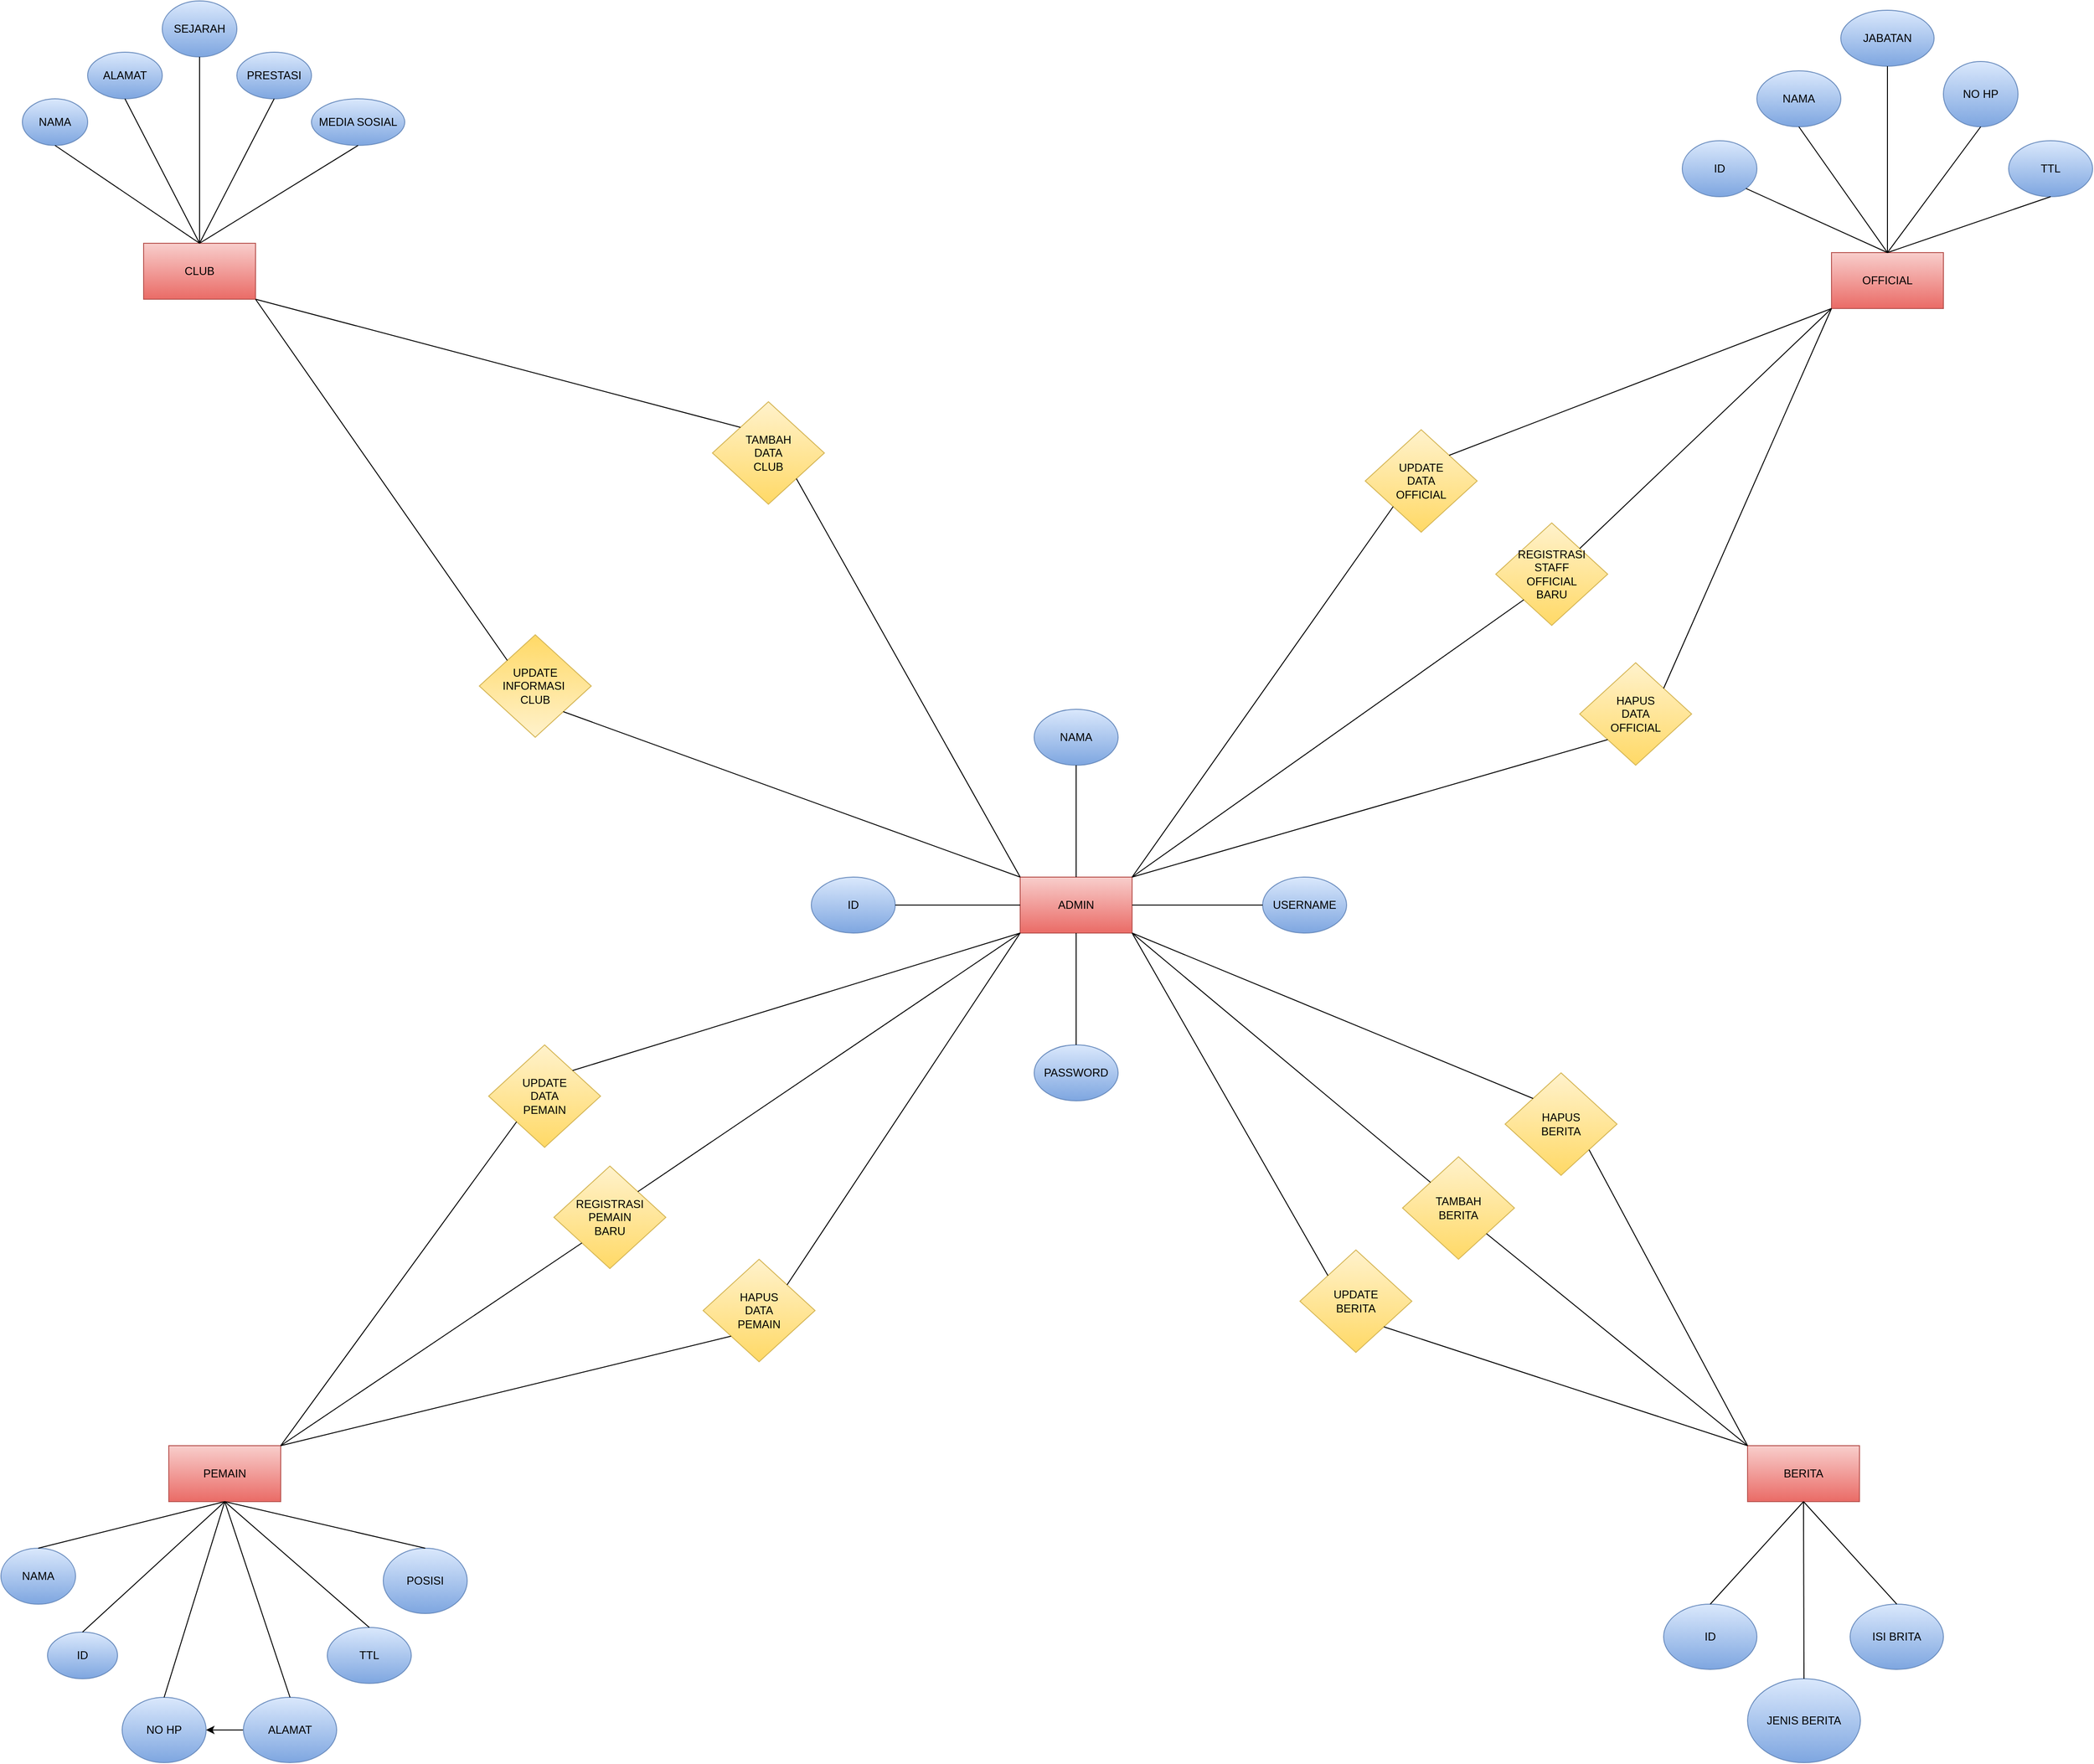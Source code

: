 <mxfile version="17.2.0" type="github">
  <diagram id="qy5e-nrGj7jvqCf47gwL" name="Page-1">
    <mxGraphModel dx="3910" dy="3469" grid="1" gridSize="10" guides="1" tooltips="1" connect="1" arrows="1" fold="1" page="1" pageScale="1" pageWidth="827" pageHeight="1169" math="0" shadow="0">
      <root>
        <mxCell id="0" />
        <mxCell id="1" parent="0" />
        <mxCell id="ZnVp6Wx7zbTZZJjeu_48-119" value="" style="group" vertex="1" connectable="0" parent="1">
          <mxGeometry x="560" y="-430" width="2243" height="1890" as="geometry" />
        </mxCell>
        <mxCell id="ZnVp6Wx7zbTZZJjeu_48-1" value="ADMIN" style="rounded=0;whiteSpace=wrap;html=1;fillColor=#f8cecc;gradientColor=#ea6b66;strokeColor=#b85450;" vertex="1" parent="ZnVp6Wx7zbTZZJjeu_48-119">
          <mxGeometry x="1093" y="940" width="120" height="60" as="geometry" />
        </mxCell>
        <mxCell id="ZnVp6Wx7zbTZZJjeu_48-45" value="TAMBAH&lt;br&gt;DATA&lt;br&gt;CLUB" style="rhombus;whiteSpace=wrap;html=1;fillColor=#fff2cc;gradientColor=#ffd966;strokeColor=#d6b656;" vertex="1" parent="ZnVp6Wx7zbTZZJjeu_48-119">
          <mxGeometry x="763" y="430" width="120" height="110" as="geometry" />
        </mxCell>
        <mxCell id="ZnVp6Wx7zbTZZJjeu_48-62" value="" style="group" vertex="1" connectable="0" parent="ZnVp6Wx7zbTZZJjeu_48-119">
          <mxGeometry x="23" width="410" height="320" as="geometry" />
        </mxCell>
        <mxCell id="ZnVp6Wx7zbTZZJjeu_48-2" value="CLUB" style="rounded=0;whiteSpace=wrap;html=1;fillColor=#f8cecc;gradientColor=#ea6b66;strokeColor=#b85450;" vertex="1" parent="ZnVp6Wx7zbTZZJjeu_48-62">
          <mxGeometry x="130" y="260" width="120" height="60" as="geometry" />
        </mxCell>
        <mxCell id="ZnVp6Wx7zbTZZJjeu_48-6" value="ALAMAT" style="ellipse;whiteSpace=wrap;html=1;fillColor=#dae8fc;gradientColor=#7ea6e0;strokeColor=#6c8ebf;" vertex="1" parent="ZnVp6Wx7zbTZZJjeu_48-62">
          <mxGeometry x="70" y="55" width="80" height="50" as="geometry" />
        </mxCell>
        <mxCell id="ZnVp6Wx7zbTZZJjeu_48-7" value="PRESTASI" style="ellipse;whiteSpace=wrap;html=1;fillColor=#dae8fc;gradientColor=#7ea6e0;strokeColor=#6c8ebf;" vertex="1" parent="ZnVp6Wx7zbTZZJjeu_48-62">
          <mxGeometry x="230" y="55" width="80" height="50" as="geometry" />
        </mxCell>
        <mxCell id="ZnVp6Wx7zbTZZJjeu_48-8" value="NAMA" style="ellipse;whiteSpace=wrap;html=1;fillColor=#dae8fc;gradientColor=#7ea6e0;strokeColor=#6c8ebf;" vertex="1" parent="ZnVp6Wx7zbTZZJjeu_48-62">
          <mxGeometry y="105" width="70" height="50" as="geometry" />
        </mxCell>
        <mxCell id="ZnVp6Wx7zbTZZJjeu_48-9" value="MEDIA SOSIAL" style="ellipse;whiteSpace=wrap;html=1;fillColor=#dae8fc;gradientColor=#7ea6e0;strokeColor=#6c8ebf;" vertex="1" parent="ZnVp6Wx7zbTZZJjeu_48-62">
          <mxGeometry x="310" y="105" width="100" height="50" as="geometry" />
        </mxCell>
        <mxCell id="ZnVp6Wx7zbTZZJjeu_48-10" value="SEJARAH" style="ellipse;whiteSpace=wrap;html=1;fillColor=#dae8fc;gradientColor=#7ea6e0;strokeColor=#6c8ebf;" vertex="1" parent="ZnVp6Wx7zbTZZJjeu_48-62">
          <mxGeometry x="150" width="80" height="60" as="geometry" />
        </mxCell>
        <mxCell id="ZnVp6Wx7zbTZZJjeu_48-16" value="" style="endArrow=none;html=1;rounded=0;exitX=0.5;exitY=0;exitDx=0;exitDy=0;entryX=0.5;entryY=1;entryDx=0;entryDy=0;" edge="1" parent="ZnVp6Wx7zbTZZJjeu_48-62" source="ZnVp6Wx7zbTZZJjeu_48-2" target="ZnVp6Wx7zbTZZJjeu_48-10">
          <mxGeometry width="50" height="50" relative="1" as="geometry">
            <mxPoint x="340" y="200" as="sourcePoint" />
            <mxPoint x="390" y="150" as="targetPoint" />
          </mxGeometry>
        </mxCell>
        <mxCell id="ZnVp6Wx7zbTZZJjeu_48-17" value="" style="endArrow=none;html=1;rounded=0;entryX=0.5;entryY=1;entryDx=0;entryDy=0;" edge="1" parent="ZnVp6Wx7zbTZZJjeu_48-62" target="ZnVp6Wx7zbTZZJjeu_48-7">
          <mxGeometry width="50" height="50" relative="1" as="geometry">
            <mxPoint x="190" y="260" as="sourcePoint" />
            <mxPoint x="200" y="70" as="targetPoint" />
          </mxGeometry>
        </mxCell>
        <mxCell id="ZnVp6Wx7zbTZZJjeu_48-18" value="" style="endArrow=none;html=1;rounded=0;exitX=0.5;exitY=0;exitDx=0;exitDy=0;entryX=0.5;entryY=1;entryDx=0;entryDy=0;" edge="1" parent="ZnVp6Wx7zbTZZJjeu_48-62" source="ZnVp6Wx7zbTZZJjeu_48-2" target="ZnVp6Wx7zbTZZJjeu_48-9">
          <mxGeometry width="50" height="50" relative="1" as="geometry">
            <mxPoint x="210" y="280" as="sourcePoint" />
            <mxPoint x="210" y="80" as="targetPoint" />
          </mxGeometry>
        </mxCell>
        <mxCell id="ZnVp6Wx7zbTZZJjeu_48-19" value="" style="endArrow=none;html=1;rounded=0;entryX=0.5;entryY=1;entryDx=0;entryDy=0;" edge="1" parent="ZnVp6Wx7zbTZZJjeu_48-62" target="ZnVp6Wx7zbTZZJjeu_48-6">
          <mxGeometry width="50" height="50" relative="1" as="geometry">
            <mxPoint x="190" y="260" as="sourcePoint" />
            <mxPoint x="220" y="90" as="targetPoint" />
          </mxGeometry>
        </mxCell>
        <mxCell id="ZnVp6Wx7zbTZZJjeu_48-20" value="" style="endArrow=none;html=1;rounded=0;entryX=0.5;entryY=1;entryDx=0;entryDy=0;" edge="1" parent="ZnVp6Wx7zbTZZJjeu_48-62" target="ZnVp6Wx7zbTZZJjeu_48-8">
          <mxGeometry width="50" height="50" relative="1" as="geometry">
            <mxPoint x="190" y="260" as="sourcePoint" />
            <mxPoint x="230" y="100" as="targetPoint" />
          </mxGeometry>
        </mxCell>
        <mxCell id="ZnVp6Wx7zbTZZJjeu_48-63" value="" style="group" vertex="1" connectable="0" parent="ZnVp6Wx7zbTZZJjeu_48-119">
          <mxGeometry x="1803" y="10" width="440" height="320" as="geometry" />
        </mxCell>
        <mxCell id="ZnVp6Wx7zbTZZJjeu_48-5" value="OFFICIAL" style="rounded=0;whiteSpace=wrap;html=1;fillColor=#f8cecc;gradientColor=#ea6b66;strokeColor=#b85450;" vertex="1" parent="ZnVp6Wx7zbTZZJjeu_48-63">
          <mxGeometry x="160" y="260" width="120" height="60" as="geometry" />
        </mxCell>
        <mxCell id="ZnVp6Wx7zbTZZJjeu_48-11" value="JABATAN" style="ellipse;whiteSpace=wrap;html=1;fillColor=#dae8fc;gradientColor=#7ea6e0;strokeColor=#6c8ebf;" vertex="1" parent="ZnVp6Wx7zbTZZJjeu_48-63">
          <mxGeometry x="170" width="100" height="60" as="geometry" />
        </mxCell>
        <mxCell id="ZnVp6Wx7zbTZZJjeu_48-13" value="NO HP" style="ellipse;whiteSpace=wrap;html=1;fillColor=#dae8fc;gradientColor=#7ea6e0;strokeColor=#6c8ebf;" vertex="1" parent="ZnVp6Wx7zbTZZJjeu_48-63">
          <mxGeometry x="280" y="55" width="80" height="70" as="geometry" />
        </mxCell>
        <mxCell id="ZnVp6Wx7zbTZZJjeu_48-14" value="NAMA" style="ellipse;whiteSpace=wrap;html=1;fillColor=#dae8fc;gradientColor=#7ea6e0;strokeColor=#6c8ebf;" vertex="1" parent="ZnVp6Wx7zbTZZJjeu_48-63">
          <mxGeometry x="80" y="65" width="90" height="60" as="geometry" />
        </mxCell>
        <mxCell id="ZnVp6Wx7zbTZZJjeu_48-15" value="ID" style="ellipse;whiteSpace=wrap;html=1;fillColor=#dae8fc;gradientColor=#7ea6e0;strokeColor=#6c8ebf;" vertex="1" parent="ZnVp6Wx7zbTZZJjeu_48-63">
          <mxGeometry y="140" width="80" height="60" as="geometry" />
        </mxCell>
        <mxCell id="ZnVp6Wx7zbTZZJjeu_48-21" value="TTL" style="ellipse;whiteSpace=wrap;html=1;fillColor=#dae8fc;gradientColor=#7ea6e0;strokeColor=#6c8ebf;" vertex="1" parent="ZnVp6Wx7zbTZZJjeu_48-63">
          <mxGeometry x="350" y="140" width="90" height="60" as="geometry" />
        </mxCell>
        <mxCell id="ZnVp6Wx7zbTZZJjeu_48-28" value="" style="endArrow=none;html=1;rounded=0;entryX=0.5;entryY=1;entryDx=0;entryDy=0;" edge="1" parent="ZnVp6Wx7zbTZZJjeu_48-63" target="ZnVp6Wx7zbTZZJjeu_48-21">
          <mxGeometry width="50" height="50" relative="1" as="geometry">
            <mxPoint x="220" y="260" as="sourcePoint" />
            <mxPoint x="-500" y="175.0" as="targetPoint" />
          </mxGeometry>
        </mxCell>
        <mxCell id="ZnVp6Wx7zbTZZJjeu_48-29" value="" style="endArrow=none;html=1;rounded=0;exitX=0.5;exitY=0;exitDx=0;exitDy=0;entryX=1;entryY=1;entryDx=0;entryDy=0;" edge="1" parent="ZnVp6Wx7zbTZZJjeu_48-63" source="ZnVp6Wx7zbTZZJjeu_48-5" target="ZnVp6Wx7zbTZZJjeu_48-15">
          <mxGeometry width="50" height="50" relative="1" as="geometry">
            <mxPoint x="-660" y="290" as="sourcePoint" />
            <mxPoint x="-490" y="185.0" as="targetPoint" />
          </mxGeometry>
        </mxCell>
        <mxCell id="ZnVp6Wx7zbTZZJjeu_48-30" value="" style="endArrow=none;html=1;rounded=0;entryX=0.5;entryY=1;entryDx=0;entryDy=0;" edge="1" parent="ZnVp6Wx7zbTZZJjeu_48-63" target="ZnVp6Wx7zbTZZJjeu_48-13">
          <mxGeometry width="50" height="50" relative="1" as="geometry">
            <mxPoint x="220" y="260" as="sourcePoint" />
            <mxPoint x="-480" y="195.0" as="targetPoint" />
          </mxGeometry>
        </mxCell>
        <mxCell id="ZnVp6Wx7zbTZZJjeu_48-31" value="" style="endArrow=none;html=1;rounded=0;exitX=0.5;exitY=0;exitDx=0;exitDy=0;entryX=0.5;entryY=1;entryDx=0;entryDy=0;" edge="1" parent="ZnVp6Wx7zbTZZJjeu_48-63" source="ZnVp6Wx7zbTZZJjeu_48-5" target="ZnVp6Wx7zbTZZJjeu_48-14">
          <mxGeometry width="50" height="50" relative="1" as="geometry">
            <mxPoint x="-640" y="310" as="sourcePoint" />
            <mxPoint x="-470" y="205.0" as="targetPoint" />
          </mxGeometry>
        </mxCell>
        <mxCell id="ZnVp6Wx7zbTZZJjeu_48-32" value="" style="endArrow=none;html=1;rounded=0;exitX=0.5;exitY=0;exitDx=0;exitDy=0;entryX=0.5;entryY=1;entryDx=0;entryDy=0;" edge="1" parent="ZnVp6Wx7zbTZZJjeu_48-63" source="ZnVp6Wx7zbTZZJjeu_48-5" target="ZnVp6Wx7zbTZZJjeu_48-11">
          <mxGeometry width="50" height="50" relative="1" as="geometry">
            <mxPoint x="81" y="255" as="sourcePoint" />
            <mxPoint x="251" y="150.0" as="targetPoint" />
          </mxGeometry>
        </mxCell>
        <mxCell id="ZnVp6Wx7zbTZZJjeu_48-66" value="" style="group" vertex="1" connectable="0" parent="ZnVp6Wx7zbTZZJjeu_48-119">
          <mxGeometry y="1550" width="500" height="340" as="geometry" />
        </mxCell>
        <mxCell id="ZnVp6Wx7zbTZZJjeu_48-3" value="PEMAIN" style="rounded=0;whiteSpace=wrap;html=1;fillColor=#f8cecc;gradientColor=#ea6b66;strokeColor=#b85450;" vertex="1" parent="ZnVp6Wx7zbTZZJjeu_48-66">
          <mxGeometry x="180" width="120" height="60" as="geometry" />
        </mxCell>
        <mxCell id="ZnVp6Wx7zbTZZJjeu_48-22" value="NO HP" style="ellipse;whiteSpace=wrap;html=1;fillColor=#dae8fc;gradientColor=#7ea6e0;strokeColor=#6c8ebf;" vertex="1" parent="ZnVp6Wx7zbTZZJjeu_48-66">
          <mxGeometry x="130" y="270" width="90" height="70" as="geometry" />
        </mxCell>
        <mxCell id="ZnVp6Wx7zbTZZJjeu_48-23" value="NAMA" style="ellipse;whiteSpace=wrap;html=1;fillColor=#dae8fc;gradientColor=#7ea6e0;strokeColor=#6c8ebf;" vertex="1" parent="ZnVp6Wx7zbTZZJjeu_48-66">
          <mxGeometry y="110" width="80" height="60" as="geometry" />
        </mxCell>
        <mxCell id="ZnVp6Wx7zbTZZJjeu_48-26" value="TTL&lt;span style=&quot;color: rgba(0 , 0 , 0 , 0) ; font-family: monospace ; font-size: 0px&quot;&gt;%3CmxGraphModel%3E%3Croot%3E%3CmxCell%20id%3D%220%22%2F%3E%3CmxCell%20id%3D%221%22%20parent%3D%220%22%2F%3E%3CmxCell%20id%3D%222%22%20value%3D%22nama%22%20style%3D%22ellipse%3BwhiteSpace%3Dwrap%3Bhtml%3D1%3B%22%20vertex%3D%221%22%20parent%3D%221%22%3E%3CmxGeometry%20x%3D%2290%22%20y%3D%22900%22%20width%3D%22120%22%20height%3D%2280%22%20as%3D%22geometry%22%2F%3E%3C%2FmxCell%3E%3C%2Froot%3E%3C%2FmxGraphModel%3E&lt;/span&gt;" style="ellipse;whiteSpace=wrap;html=1;fillColor=#dae8fc;gradientColor=#7ea6e0;strokeColor=#6c8ebf;" vertex="1" parent="ZnVp6Wx7zbTZZJjeu_48-66">
          <mxGeometry x="350" y="195" width="90" height="60" as="geometry" />
        </mxCell>
        <mxCell id="ZnVp6Wx7zbTZZJjeu_48-27" value="" style="endArrow=none;html=1;rounded=0;exitX=0.5;exitY=0;exitDx=0;exitDy=0;" edge="1" parent="ZnVp6Wx7zbTZZJjeu_48-66" source="ZnVp6Wx7zbTZZJjeu_48-22">
          <mxGeometry width="50" height="50" relative="1" as="geometry">
            <mxPoint x="240" y="-450" as="sourcePoint" />
            <mxPoint x="240" y="60" as="targetPoint" />
          </mxGeometry>
        </mxCell>
        <mxCell id="ZnVp6Wx7zbTZZJjeu_48-36" value="ID" style="ellipse;whiteSpace=wrap;html=1;fillColor=#dae8fc;gradientColor=#7ea6e0;strokeColor=#6c8ebf;" vertex="1" parent="ZnVp6Wx7zbTZZJjeu_48-66">
          <mxGeometry x="50" y="200" width="75" height="50" as="geometry" />
        </mxCell>
        <mxCell id="ZnVp6Wx7zbTZZJjeu_48-37" value="POSISI" style="ellipse;whiteSpace=wrap;html=1;fillColor=#dae8fc;gradientColor=#7ea6e0;strokeColor=#6c8ebf;" vertex="1" parent="ZnVp6Wx7zbTZZJjeu_48-66">
          <mxGeometry x="410" y="110" width="90" height="70" as="geometry" />
        </mxCell>
        <mxCell id="ZnVp6Wx7zbTZZJjeu_48-118" value="" style="edgeStyle=orthogonalEdgeStyle;rounded=0;orthogonalLoop=1;jettySize=auto;html=1;" edge="1" parent="ZnVp6Wx7zbTZZJjeu_48-66" source="ZnVp6Wx7zbTZZJjeu_48-38" target="ZnVp6Wx7zbTZZJjeu_48-22">
          <mxGeometry relative="1" as="geometry" />
        </mxCell>
        <mxCell id="ZnVp6Wx7zbTZZJjeu_48-38" value="ALAMAT" style="ellipse;whiteSpace=wrap;html=1;fillColor=#dae8fc;gradientColor=#7ea6e0;strokeColor=#6c8ebf;" vertex="1" parent="ZnVp6Wx7zbTZZJjeu_48-66">
          <mxGeometry x="260" y="270" width="100" height="70" as="geometry" />
        </mxCell>
        <mxCell id="ZnVp6Wx7zbTZZJjeu_48-39" value="" style="endArrow=none;html=1;rounded=0;exitX=0.5;exitY=0;exitDx=0;exitDy=0;" edge="1" parent="ZnVp6Wx7zbTZZJjeu_48-66" source="ZnVp6Wx7zbTZZJjeu_48-36">
          <mxGeometry width="50" height="50" relative="1" as="geometry">
            <mxPoint x="185" y="280.0" as="sourcePoint" />
            <mxPoint x="240" y="60" as="targetPoint" />
          </mxGeometry>
        </mxCell>
        <mxCell id="ZnVp6Wx7zbTZZJjeu_48-40" value="" style="endArrow=none;html=1;rounded=0;exitX=0.5;exitY=0;exitDx=0;exitDy=0;" edge="1" parent="ZnVp6Wx7zbTZZJjeu_48-66" source="ZnVp6Wx7zbTZZJjeu_48-37">
          <mxGeometry width="50" height="50" relative="1" as="geometry">
            <mxPoint x="195" y="290.0" as="sourcePoint" />
            <mxPoint x="240" y="60" as="targetPoint" />
          </mxGeometry>
        </mxCell>
        <mxCell id="ZnVp6Wx7zbTZZJjeu_48-41" value="" style="endArrow=none;html=1;rounded=0;exitX=0.5;exitY=0;exitDx=0;exitDy=0;entryX=0.5;entryY=1;entryDx=0;entryDy=0;" edge="1" parent="ZnVp6Wx7zbTZZJjeu_48-66" source="ZnVp6Wx7zbTZZJjeu_48-26" target="ZnVp6Wx7zbTZZJjeu_48-3">
          <mxGeometry width="50" height="50" relative="1" as="geometry">
            <mxPoint x="205" y="300.0" as="sourcePoint" />
            <mxPoint x="270" y="90" as="targetPoint" />
          </mxGeometry>
        </mxCell>
        <mxCell id="ZnVp6Wx7zbTZZJjeu_48-42" value="" style="endArrow=none;html=1;rounded=0;exitX=0.5;exitY=0;exitDx=0;exitDy=0;" edge="1" parent="ZnVp6Wx7zbTZZJjeu_48-66" source="ZnVp6Wx7zbTZZJjeu_48-38">
          <mxGeometry width="50" height="50" relative="1" as="geometry">
            <mxPoint x="215" y="310.0" as="sourcePoint" />
            <mxPoint x="240" y="60" as="targetPoint" />
          </mxGeometry>
        </mxCell>
        <mxCell id="ZnVp6Wx7zbTZZJjeu_48-44" value="" style="endArrow=none;html=1;rounded=0;exitX=0.5;exitY=0;exitDx=0;exitDy=0;" edge="1" parent="ZnVp6Wx7zbTZZJjeu_48-66" source="ZnVp6Wx7zbTZZJjeu_48-23">
          <mxGeometry width="50" height="50" relative="1" as="geometry">
            <mxPoint x="225" y="320.0" as="sourcePoint" />
            <mxPoint x="240" y="60" as="targetPoint" />
          </mxGeometry>
        </mxCell>
        <mxCell id="ZnVp6Wx7zbTZZJjeu_48-69" value="" style="group" vertex="1" connectable="0" parent="ZnVp6Wx7zbTZZJjeu_48-119">
          <mxGeometry x="1783" y="1550" width="300" height="340" as="geometry" />
        </mxCell>
        <mxCell id="ZnVp6Wx7zbTZZJjeu_48-4" value="BERITA" style="rounded=0;whiteSpace=wrap;html=1;fillColor=#f8cecc;gradientColor=#ea6b66;strokeColor=#b85450;" vertex="1" parent="ZnVp6Wx7zbTZZJjeu_48-69">
          <mxGeometry x="90" width="120" height="60" as="geometry" />
        </mxCell>
        <mxCell id="ZnVp6Wx7zbTZZJjeu_48-12" value="JENIS BERITA" style="ellipse;whiteSpace=wrap;html=1;fillColor=#dae8fc;gradientColor=#7ea6e0;strokeColor=#6c8ebf;" vertex="1" parent="ZnVp6Wx7zbTZZJjeu_48-69">
          <mxGeometry x="90" y="250" width="121" height="90" as="geometry" />
        </mxCell>
        <mxCell id="ZnVp6Wx7zbTZZJjeu_48-24" value="ID" style="ellipse;whiteSpace=wrap;html=1;fillColor=#dae8fc;gradientColor=#7ea6e0;strokeColor=#6c8ebf;" vertex="1" parent="ZnVp6Wx7zbTZZJjeu_48-69">
          <mxGeometry y="170" width="100" height="70" as="geometry" />
        </mxCell>
        <mxCell id="ZnVp6Wx7zbTZZJjeu_48-25" value="ISI BRITA" style="ellipse;whiteSpace=wrap;html=1;fillColor=#dae8fc;gradientColor=#7ea6e0;strokeColor=#6c8ebf;" vertex="1" parent="ZnVp6Wx7zbTZZJjeu_48-69">
          <mxGeometry x="200" y="170" width="100" height="70" as="geometry" />
        </mxCell>
        <mxCell id="ZnVp6Wx7zbTZZJjeu_48-33" value="" style="endArrow=none;html=1;rounded=0;entryX=0.5;entryY=1;entryDx=0;entryDy=0;exitX=0.5;exitY=0;exitDx=0;exitDy=0;" edge="1" parent="ZnVp6Wx7zbTZZJjeu_48-69" source="ZnVp6Wx7zbTZZJjeu_48-12" target="ZnVp6Wx7zbTZZJjeu_48-4">
          <mxGeometry width="50" height="50" relative="1" as="geometry">
            <mxPoint x="-370" y="120" as="sourcePoint" />
            <mxPoint x="-320" y="70" as="targetPoint" />
          </mxGeometry>
        </mxCell>
        <mxCell id="ZnVp6Wx7zbTZZJjeu_48-34" value="" style="endArrow=none;html=1;rounded=0;exitX=0.5;exitY=0;exitDx=0;exitDy=0;" edge="1" parent="ZnVp6Wx7zbTZZJjeu_48-69" source="ZnVp6Wx7zbTZZJjeu_48-25">
          <mxGeometry width="50" height="50" relative="1" as="geometry">
            <mxPoint x="160.5" y="260" as="sourcePoint" />
            <mxPoint x="150" y="60" as="targetPoint" />
          </mxGeometry>
        </mxCell>
        <mxCell id="ZnVp6Wx7zbTZZJjeu_48-35" value="" style="endArrow=none;html=1;rounded=0;entryX=0.5;entryY=1;entryDx=0;entryDy=0;exitX=0.5;exitY=0;exitDx=0;exitDy=0;" edge="1" parent="ZnVp6Wx7zbTZZJjeu_48-69" source="ZnVp6Wx7zbTZZJjeu_48-24" target="ZnVp6Wx7zbTZZJjeu_48-4">
          <mxGeometry width="50" height="50" relative="1" as="geometry">
            <mxPoint x="170.5" y="270" as="sourcePoint" />
            <mxPoint x="170" y="80" as="targetPoint" />
          </mxGeometry>
        </mxCell>
        <mxCell id="ZnVp6Wx7zbTZZJjeu_48-76" value="TAMBAH&lt;br&gt;BERITA" style="rhombus;whiteSpace=wrap;html=1;fillColor=#fff2cc;gradientColor=#ffd966;strokeColor=#d6b656;" vertex="1" parent="ZnVp6Wx7zbTZZJjeu_48-119">
          <mxGeometry x="1503" y="1240" width="120" height="110" as="geometry" />
        </mxCell>
        <mxCell id="ZnVp6Wx7zbTZZJjeu_48-77" value="UPDATE&lt;br&gt;BERITA" style="rhombus;whiteSpace=wrap;html=1;fillColor=#fff2cc;gradientColor=#ffd966;strokeColor=#d6b656;" vertex="1" parent="ZnVp6Wx7zbTZZJjeu_48-119">
          <mxGeometry x="1393" y="1340" width="120" height="110" as="geometry" />
        </mxCell>
        <mxCell id="ZnVp6Wx7zbTZZJjeu_48-78" value="REGISTRASI&lt;br&gt;STAFF&lt;br&gt;OFFICIAL&lt;br&gt;BARU" style="rhombus;whiteSpace=wrap;html=1;fillColor=#fff2cc;gradientColor=#ffd966;strokeColor=#d6b656;" vertex="1" parent="ZnVp6Wx7zbTZZJjeu_48-119">
          <mxGeometry x="1603" y="560" width="120" height="110" as="geometry" />
        </mxCell>
        <mxCell id="ZnVp6Wx7zbTZZJjeu_48-79" value="UPDATE&lt;br&gt;INFORMASI&amp;nbsp;&lt;br&gt;CLUB" style="rhombus;whiteSpace=wrap;html=1;direction=west;fillColor=#fff2cc;gradientColor=#ffd966;strokeColor=#d6b656;" vertex="1" parent="ZnVp6Wx7zbTZZJjeu_48-119">
          <mxGeometry x="513" y="680" width="120" height="110" as="geometry" />
        </mxCell>
        <mxCell id="ZnVp6Wx7zbTZZJjeu_48-80" value="UPDATE&lt;br&gt;DATA&lt;br&gt;PEMAIN" style="rhombus;whiteSpace=wrap;html=1;fillColor=#fff2cc;strokeColor=#d6b656;gradientColor=#ffd966;" vertex="1" parent="ZnVp6Wx7zbTZZJjeu_48-119">
          <mxGeometry x="523" y="1120" width="120" height="110" as="geometry" />
        </mxCell>
        <mxCell id="ZnVp6Wx7zbTZZJjeu_48-81" value="REGISTRASI&lt;br&gt;PEMAIN&lt;br&gt;BARU" style="rhombus;whiteSpace=wrap;html=1;fillColor=#fff2cc;gradientColor=#ffd966;strokeColor=#d6b656;" vertex="1" parent="ZnVp6Wx7zbTZZJjeu_48-119">
          <mxGeometry x="593" y="1250" width="120" height="110" as="geometry" />
        </mxCell>
        <mxCell id="ZnVp6Wx7zbTZZJjeu_48-82" value="UPDATE&lt;br&gt;DATA&lt;br&gt;OFFICIAL" style="rhombus;whiteSpace=wrap;html=1;fillColor=#fff2cc;gradientColor=#ffd966;strokeColor=#d6b656;" vertex="1" parent="ZnVp6Wx7zbTZZJjeu_48-119">
          <mxGeometry x="1463" y="460" width="120" height="110" as="geometry" />
        </mxCell>
        <mxCell id="ZnVp6Wx7zbTZZJjeu_48-83" value="HAPUS&lt;br&gt;BERITA" style="rhombus;whiteSpace=wrap;html=1;fillColor=#fff2cc;gradientColor=#ffd966;strokeColor=#d6b656;" vertex="1" parent="ZnVp6Wx7zbTZZJjeu_48-119">
          <mxGeometry x="1613" y="1150" width="120" height="110" as="geometry" />
        </mxCell>
        <mxCell id="ZnVp6Wx7zbTZZJjeu_48-85" value="HAPUS&lt;br&gt;DATA&lt;br&gt;OFFICIAL" style="rhombus;whiteSpace=wrap;html=1;fillColor=#fff2cc;gradientColor=#ffd966;strokeColor=#d6b656;" vertex="1" parent="ZnVp6Wx7zbTZZJjeu_48-119">
          <mxGeometry x="1693" y="710" width="120" height="110" as="geometry" />
        </mxCell>
        <mxCell id="ZnVp6Wx7zbTZZJjeu_48-86" value="HAPUS&lt;br&gt;DATA&lt;br&gt;PEMAIN" style="rhombus;whiteSpace=wrap;html=1;fillColor=#fff2cc;gradientColor=#ffd966;strokeColor=#d6b656;" vertex="1" parent="ZnVp6Wx7zbTZZJjeu_48-119">
          <mxGeometry x="753" y="1350" width="120" height="110" as="geometry" />
        </mxCell>
        <mxCell id="ZnVp6Wx7zbTZZJjeu_48-88" value="" style="endArrow=none;html=1;rounded=0;entryX=0;entryY=1;entryDx=0;entryDy=0;exitX=1;exitY=0;exitDx=0;exitDy=0;" edge="1" parent="ZnVp6Wx7zbTZZJjeu_48-119" source="ZnVp6Wx7zbTZZJjeu_48-81" target="ZnVp6Wx7zbTZZJjeu_48-1">
          <mxGeometry width="50" height="50" relative="1" as="geometry">
            <mxPoint x="693" y="1280" as="sourcePoint" />
            <mxPoint x="763" y="960" as="targetPoint" />
          </mxGeometry>
        </mxCell>
        <mxCell id="ZnVp6Wx7zbTZZJjeu_48-89" value="" style="endArrow=none;html=1;rounded=0;entryX=0;entryY=1;entryDx=0;entryDy=0;exitX=0;exitY=0;exitDx=0;exitDy=0;" edge="1" parent="ZnVp6Wx7zbTZZJjeu_48-119" source="ZnVp6Wx7zbTZZJjeu_48-76">
          <mxGeometry width="50" height="50" relative="1" as="geometry">
            <mxPoint x="1523" y="1270" as="sourcePoint" />
            <mxPoint x="1213" y="1000" as="targetPoint" />
          </mxGeometry>
        </mxCell>
        <mxCell id="ZnVp6Wx7zbTZZJjeu_48-90" value="" style="endArrow=none;html=1;rounded=0;entryX=0;entryY=0;entryDx=0;entryDy=0;exitX=1;exitY=1;exitDx=0;exitDy=0;" edge="1" parent="ZnVp6Wx7zbTZZJjeu_48-119" source="ZnVp6Wx7zbTZZJjeu_48-45" target="ZnVp6Wx7zbTZZJjeu_48-1">
          <mxGeometry width="50" height="50" relative="1" as="geometry">
            <mxPoint x="863" y="510" as="sourcePoint" />
            <mxPoint x="1113" y="1020" as="targetPoint" />
          </mxGeometry>
        </mxCell>
        <mxCell id="ZnVp6Wx7zbTZZJjeu_48-91" value="" style="endArrow=none;html=1;rounded=0;entryX=1;entryY=0;entryDx=0;entryDy=0;exitX=0;exitY=1;exitDx=0;exitDy=0;" edge="1" parent="ZnVp6Wx7zbTZZJjeu_48-119" source="ZnVp6Wx7zbTZZJjeu_48-78" target="ZnVp6Wx7zbTZZJjeu_48-1">
          <mxGeometry width="50" height="50" relative="1" as="geometry">
            <mxPoint x="1623" y="660" as="sourcePoint" />
            <mxPoint x="1123" y="1030" as="targetPoint" />
          </mxGeometry>
        </mxCell>
        <mxCell id="ZnVp6Wx7zbTZZJjeu_48-92" value="" style="endArrow=none;html=1;rounded=0;exitX=0;exitY=0;exitDx=0;exitDy=0;" edge="1" parent="ZnVp6Wx7zbTZZJjeu_48-119" source="ZnVp6Wx7zbTZZJjeu_48-79">
          <mxGeometry width="50" height="50" relative="1" as="geometry">
            <mxPoint x="873" y="520" as="sourcePoint" />
            <mxPoint x="1093" y="940" as="targetPoint" />
          </mxGeometry>
        </mxCell>
        <mxCell id="ZnVp6Wx7zbTZZJjeu_48-93" value="" style="endArrow=none;html=1;rounded=0;entryX=1;entryY=0;entryDx=0;entryDy=0;exitX=0;exitY=1;exitDx=0;exitDy=0;" edge="1" parent="ZnVp6Wx7zbTZZJjeu_48-119" source="ZnVp6Wx7zbTZZJjeu_48-82" target="ZnVp6Wx7zbTZZJjeu_48-1">
          <mxGeometry width="50" height="50" relative="1" as="geometry">
            <mxPoint x="1513" y="570" as="sourcePoint" />
            <mxPoint x="1223" y="940" as="targetPoint" />
          </mxGeometry>
        </mxCell>
        <mxCell id="ZnVp6Wx7zbTZZJjeu_48-94" value="" style="endArrow=none;html=1;rounded=0;entryX=1;entryY=0;entryDx=0;entryDy=0;exitX=0;exitY=1;exitDx=0;exitDy=0;" edge="1" parent="ZnVp6Wx7zbTZZJjeu_48-119" source="ZnVp6Wx7zbTZZJjeu_48-85" target="ZnVp6Wx7zbTZZJjeu_48-1">
          <mxGeometry width="50" height="50" relative="1" as="geometry">
            <mxPoint x="1713" y="770" as="sourcePoint" />
            <mxPoint x="1233" y="950" as="targetPoint" />
          </mxGeometry>
        </mxCell>
        <mxCell id="ZnVp6Wx7zbTZZJjeu_48-95" value="" style="endArrow=none;html=1;rounded=0;exitX=1;exitY=0;exitDx=0;exitDy=0;" edge="1" parent="ZnVp6Wx7zbTZZJjeu_48-119" source="ZnVp6Wx7zbTZZJjeu_48-80">
          <mxGeometry width="50" height="50" relative="1" as="geometry">
            <mxPoint x="623" y="1140" as="sourcePoint" />
            <mxPoint x="1093" y="1000" as="targetPoint" />
          </mxGeometry>
        </mxCell>
        <mxCell id="ZnVp6Wx7zbTZZJjeu_48-96" value="" style="endArrow=none;html=1;rounded=0;exitX=1;exitY=0;exitDx=0;exitDy=0;" edge="1" parent="ZnVp6Wx7zbTZZJjeu_48-119" source="ZnVp6Wx7zbTZZJjeu_48-86">
          <mxGeometry width="50" height="50" relative="1" as="geometry">
            <mxPoint x="853" y="1370" as="sourcePoint" />
            <mxPoint x="1093" y="1000" as="targetPoint" />
          </mxGeometry>
        </mxCell>
        <mxCell id="ZnVp6Wx7zbTZZJjeu_48-97" value="" style="endArrow=none;html=1;rounded=0;exitX=0;exitY=0;exitDx=0;exitDy=0;" edge="1" parent="ZnVp6Wx7zbTZZJjeu_48-119" source="ZnVp6Wx7zbTZZJjeu_48-77">
          <mxGeometry width="50" height="50" relative="1" as="geometry">
            <mxPoint x="1413" y="1350" as="sourcePoint" />
            <mxPoint x="1213" y="1000" as="targetPoint" />
          </mxGeometry>
        </mxCell>
        <mxCell id="ZnVp6Wx7zbTZZJjeu_48-98" value="" style="endArrow=none;html=1;rounded=0;exitX=0;exitY=0;exitDx=0;exitDy=0;" edge="1" parent="ZnVp6Wx7zbTZZJjeu_48-119" source="ZnVp6Wx7zbTZZJjeu_48-83">
          <mxGeometry width="50" height="50" relative="1" as="geometry">
            <mxPoint x="1543" y="1290" as="sourcePoint" />
            <mxPoint x="1213" y="1000" as="targetPoint" />
          </mxGeometry>
        </mxCell>
        <mxCell id="ZnVp6Wx7zbTZZJjeu_48-99" value="" style="endArrow=none;html=1;rounded=0;entryX=1;entryY=1;entryDx=0;entryDy=0;exitX=0;exitY=0;exitDx=0;exitDy=0;" edge="1" parent="ZnVp6Wx7zbTZZJjeu_48-119" source="ZnVp6Wx7zbTZZJjeu_48-45" target="ZnVp6Wx7zbTZZJjeu_48-2">
          <mxGeometry width="50" height="50" relative="1" as="geometry">
            <mxPoint x="863" y="522.5" as="sourcePoint" />
            <mxPoint x="1103" y="950" as="targetPoint" />
          </mxGeometry>
        </mxCell>
        <mxCell id="ZnVp6Wx7zbTZZJjeu_48-100" value="" style="endArrow=none;html=1;rounded=0;exitX=1;exitY=1;exitDx=0;exitDy=0;" edge="1" parent="ZnVp6Wx7zbTZZJjeu_48-119" source="ZnVp6Wx7zbTZZJjeu_48-79">
          <mxGeometry width="50" height="50" relative="1" as="geometry">
            <mxPoint x="803" y="467.5" as="sourcePoint" />
            <mxPoint x="273" y="320" as="targetPoint" />
          </mxGeometry>
        </mxCell>
        <mxCell id="ZnVp6Wx7zbTZZJjeu_48-101" value="" style="endArrow=none;html=1;rounded=0;entryX=0;entryY=1;entryDx=0;entryDy=0;exitX=1;exitY=0;exitDx=0;exitDy=0;" edge="1" parent="ZnVp6Wx7zbTZZJjeu_48-119" source="ZnVp6Wx7zbTZZJjeu_48-82" target="ZnVp6Wx7zbTZZJjeu_48-5">
          <mxGeometry width="50" height="50" relative="1" as="geometry">
            <mxPoint x="1503" y="552.5" as="sourcePoint" />
            <mxPoint x="1223" y="950" as="targetPoint" />
          </mxGeometry>
        </mxCell>
        <mxCell id="ZnVp6Wx7zbTZZJjeu_48-102" value="" style="endArrow=none;html=1;rounded=0;exitX=1;exitY=0;exitDx=0;exitDy=0;" edge="1" parent="ZnVp6Wx7zbTZZJjeu_48-119" source="ZnVp6Wx7zbTZZJjeu_48-78">
          <mxGeometry width="50" height="50" relative="1" as="geometry">
            <mxPoint x="1563" y="497.5" as="sourcePoint" />
            <mxPoint x="1963" y="330" as="targetPoint" />
          </mxGeometry>
        </mxCell>
        <mxCell id="ZnVp6Wx7zbTZZJjeu_48-103" value="" style="endArrow=none;html=1;rounded=0;exitX=1;exitY=0;exitDx=0;exitDy=0;" edge="1" parent="ZnVp6Wx7zbTZZJjeu_48-119" source="ZnVp6Wx7zbTZZJjeu_48-85">
          <mxGeometry width="50" height="50" relative="1" as="geometry">
            <mxPoint x="1573" y="507.5" as="sourcePoint" />
            <mxPoint x="1963" y="330" as="targetPoint" />
          </mxGeometry>
        </mxCell>
        <mxCell id="ZnVp6Wx7zbTZZJjeu_48-104" value="" style="endArrow=none;html=1;rounded=0;exitX=1;exitY=0;exitDx=0;exitDy=0;entryX=0;entryY=1;entryDx=0;entryDy=0;" edge="1" parent="ZnVp6Wx7zbTZZJjeu_48-119" source="ZnVp6Wx7zbTZZJjeu_48-3" target="ZnVp6Wx7zbTZZJjeu_48-81">
          <mxGeometry width="50" height="50" relative="1" as="geometry">
            <mxPoint x="623" y="1157.5" as="sourcePoint" />
            <mxPoint x="553" y="1330" as="targetPoint" />
          </mxGeometry>
        </mxCell>
        <mxCell id="ZnVp6Wx7zbTZZJjeu_48-105" value="" style="endArrow=none;html=1;rounded=0;entryX=0;entryY=1;entryDx=0;entryDy=0;exitX=1;exitY=0;exitDx=0;exitDy=0;" edge="1" parent="ZnVp6Wx7zbTZZJjeu_48-119" source="ZnVp6Wx7zbTZZJjeu_48-3" target="ZnVp6Wx7zbTZZJjeu_48-80">
          <mxGeometry width="50" height="50" relative="1" as="geometry">
            <mxPoint x="303" y="1550" as="sourcePoint" />
            <mxPoint x="633" y="1342.5" as="targetPoint" />
          </mxGeometry>
        </mxCell>
        <mxCell id="ZnVp6Wx7zbTZZJjeu_48-106" value="" style="endArrow=none;html=1;rounded=0;entryX=0;entryY=1;entryDx=0;entryDy=0;exitX=1;exitY=0;exitDx=0;exitDy=0;" edge="1" parent="ZnVp6Wx7zbTZZJjeu_48-119" source="ZnVp6Wx7zbTZZJjeu_48-3" target="ZnVp6Wx7zbTZZJjeu_48-86">
          <mxGeometry width="50" height="50" relative="1" as="geometry">
            <mxPoint x="303" y="1550" as="sourcePoint" />
            <mxPoint x="633" y="1342.5" as="targetPoint" />
          </mxGeometry>
        </mxCell>
        <mxCell id="ZnVp6Wx7zbTZZJjeu_48-107" value="" style="endArrow=none;html=1;rounded=0;exitX=1;exitY=1;exitDx=0;exitDy=0;entryX=0;entryY=0;entryDx=0;entryDy=0;" edge="1" parent="ZnVp6Wx7zbTZZJjeu_48-119" source="ZnVp6Wx7zbTZZJjeu_48-77" target="ZnVp6Wx7zbTZZJjeu_48-4">
          <mxGeometry width="50" height="50" relative="1" as="geometry">
            <mxPoint x="1433" y="1377.5" as="sourcePoint" />
            <mxPoint x="1223" y="1010" as="targetPoint" />
          </mxGeometry>
        </mxCell>
        <mxCell id="ZnVp6Wx7zbTZZJjeu_48-108" value="" style="endArrow=none;html=1;rounded=0;exitX=1;exitY=1;exitDx=0;exitDy=0;entryX=0;entryY=0;entryDx=0;entryDy=0;" edge="1" parent="ZnVp6Wx7zbTZZJjeu_48-119" source="ZnVp6Wx7zbTZZJjeu_48-76" target="ZnVp6Wx7zbTZZJjeu_48-4">
          <mxGeometry width="50" height="50" relative="1" as="geometry">
            <mxPoint x="1443" y="1387.5" as="sourcePoint" />
            <mxPoint x="1233" y="1020" as="targetPoint" />
          </mxGeometry>
        </mxCell>
        <mxCell id="ZnVp6Wx7zbTZZJjeu_48-109" value="" style="endArrow=none;html=1;rounded=0;exitX=1;exitY=1;exitDx=0;exitDy=0;entryX=0;entryY=0;entryDx=0;entryDy=0;" edge="1" parent="ZnVp6Wx7zbTZZJjeu_48-119" source="ZnVp6Wx7zbTZZJjeu_48-83" target="ZnVp6Wx7zbTZZJjeu_48-4">
          <mxGeometry width="50" height="50" relative="1" as="geometry">
            <mxPoint x="1453" y="1397.5" as="sourcePoint" />
            <mxPoint x="1243" y="1030" as="targetPoint" />
          </mxGeometry>
        </mxCell>
        <mxCell id="ZnVp6Wx7zbTZZJjeu_48-110" value="NAMA" style="ellipse;whiteSpace=wrap;html=1;fillColor=#dae8fc;gradientColor=#7ea6e0;strokeColor=#6c8ebf;" vertex="1" parent="ZnVp6Wx7zbTZZJjeu_48-119">
          <mxGeometry x="1108" y="760" width="90" height="60" as="geometry" />
        </mxCell>
        <mxCell id="ZnVp6Wx7zbTZZJjeu_48-111" value="USERNAME" style="ellipse;whiteSpace=wrap;html=1;fillColor=#dae8fc;gradientColor=#7ea6e0;strokeColor=#6c8ebf;" vertex="1" parent="ZnVp6Wx7zbTZZJjeu_48-119">
          <mxGeometry x="1353" y="940" width="90" height="60" as="geometry" />
        </mxCell>
        <mxCell id="ZnVp6Wx7zbTZZJjeu_48-112" value="ID" style="ellipse;whiteSpace=wrap;html=1;fillColor=#dae8fc;gradientColor=#7ea6e0;strokeColor=#6c8ebf;" vertex="1" parent="ZnVp6Wx7zbTZZJjeu_48-119">
          <mxGeometry x="869" y="940" width="90" height="60" as="geometry" />
        </mxCell>
        <mxCell id="ZnVp6Wx7zbTZZJjeu_48-113" value="PASSWORD" style="ellipse;whiteSpace=wrap;html=1;fillColor=#dae8fc;gradientColor=#7ea6e0;strokeColor=#6c8ebf;" vertex="1" parent="ZnVp6Wx7zbTZZJjeu_48-119">
          <mxGeometry x="1108" y="1120" width="90" height="60" as="geometry" />
        </mxCell>
        <mxCell id="ZnVp6Wx7zbTZZJjeu_48-114" value="" style="endArrow=none;html=1;rounded=0;exitX=0.5;exitY=0;exitDx=0;exitDy=0;entryX=0.5;entryY=1;entryDx=0;entryDy=0;" edge="1" parent="ZnVp6Wx7zbTZZJjeu_48-119" source="ZnVp6Wx7zbTZZJjeu_48-113" target="ZnVp6Wx7zbTZZJjeu_48-1">
          <mxGeometry width="50" height="50" relative="1" as="geometry">
            <mxPoint x="1073" y="1050" as="sourcePoint" />
            <mxPoint x="1123" y="1000" as="targetPoint" />
          </mxGeometry>
        </mxCell>
        <mxCell id="ZnVp6Wx7zbTZZJjeu_48-115" value="" style="endArrow=none;html=1;rounded=0;exitX=1;exitY=0.5;exitDx=0;exitDy=0;entryX=0;entryY=0.5;entryDx=0;entryDy=0;" edge="1" parent="ZnVp6Wx7zbTZZJjeu_48-119" source="ZnVp6Wx7zbTZZJjeu_48-112" target="ZnVp6Wx7zbTZZJjeu_48-1">
          <mxGeometry width="50" height="50" relative="1" as="geometry">
            <mxPoint x="1073" y="1050" as="sourcePoint" />
            <mxPoint x="1123" y="1000" as="targetPoint" />
          </mxGeometry>
        </mxCell>
        <mxCell id="ZnVp6Wx7zbTZZJjeu_48-116" value="" style="endArrow=none;html=1;rounded=0;exitX=0;exitY=0.5;exitDx=0;exitDy=0;entryX=1;entryY=0.5;entryDx=0;entryDy=0;" edge="1" parent="ZnVp6Wx7zbTZZJjeu_48-119" source="ZnVp6Wx7zbTZZJjeu_48-111" target="ZnVp6Wx7zbTZZJjeu_48-1">
          <mxGeometry width="50" height="50" relative="1" as="geometry">
            <mxPoint x="1073" y="1050" as="sourcePoint" />
            <mxPoint x="1123" y="1000" as="targetPoint" />
          </mxGeometry>
        </mxCell>
        <mxCell id="ZnVp6Wx7zbTZZJjeu_48-117" value="" style="endArrow=none;html=1;rounded=0;exitX=0.5;exitY=0;exitDx=0;exitDy=0;" edge="1" parent="ZnVp6Wx7zbTZZJjeu_48-119" source="ZnVp6Wx7zbTZZJjeu_48-1">
          <mxGeometry width="50" height="50" relative="1" as="geometry">
            <mxPoint x="1073" y="1050" as="sourcePoint" />
            <mxPoint x="1153" y="820" as="targetPoint" />
          </mxGeometry>
        </mxCell>
      </root>
    </mxGraphModel>
  </diagram>
</mxfile>
